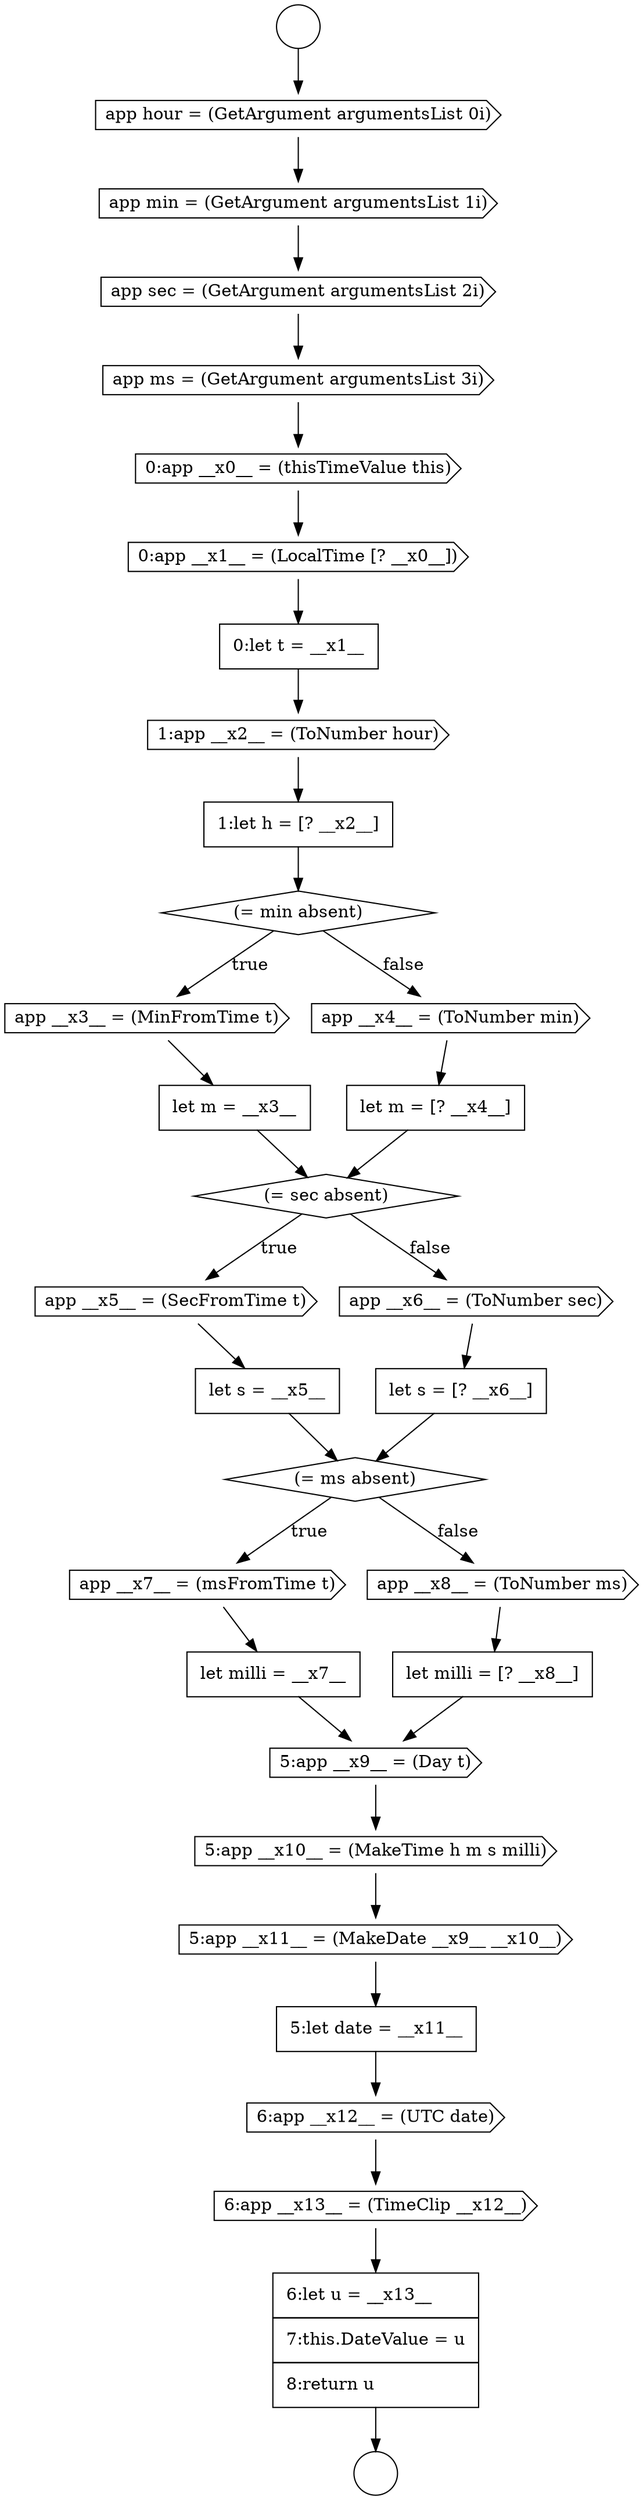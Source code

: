 digraph {
  node11445 [shape=none, margin=0, label=<<font color="black">
    <table border="0" cellborder="1" cellspacing="0" cellpadding="10">
      <tr><td align="left">let s = __x5__</td></tr>
    </table>
  </font>> color="black" fillcolor="white" style=filled]
  node11440 [shape=none, margin=0, label=<<font color="black">
    <table border="0" cellborder="1" cellspacing="0" cellpadding="10">
      <tr><td align="left">let m = __x3__</td></tr>
    </table>
  </font>> color="black" fillcolor="white" style=filled]
  node11453 [shape=cds, label=<<font color="black">5:app __x9__ = (Day t)</font>> color="black" fillcolor="white" style=filled]
  node11456 [shape=none, margin=0, label=<<font color="black">
    <table border="0" cellborder="1" cellspacing="0" cellpadding="10">
      <tr><td align="left">5:let date = __x11__</td></tr>
    </table>
  </font>> color="black" fillcolor="white" style=filled]
  node11439 [shape=cds, label=<<font color="black">app __x3__ = (MinFromTime t)</font>> color="black" fillcolor="white" style=filled]
  node11452 [shape=none, margin=0, label=<<font color="black">
    <table border="0" cellborder="1" cellspacing="0" cellpadding="10">
      <tr><td align="left">let milli = [? __x8__]</td></tr>
    </table>
  </font>> color="black" fillcolor="white" style=filled]
  node11435 [shape=none, margin=0, label=<<font color="black">
    <table border="0" cellborder="1" cellspacing="0" cellpadding="10">
      <tr><td align="left">0:let t = __x1__</td></tr>
    </table>
  </font>> color="black" fillcolor="white" style=filled]
  node11442 [shape=none, margin=0, label=<<font color="black">
    <table border="0" cellborder="1" cellspacing="0" cellpadding="10">
      <tr><td align="left">let m = [? __x4__]</td></tr>
    </table>
  </font>> color="black" fillcolor="white" style=filled]
  node11432 [shape=cds, label=<<font color="black">app ms = (GetArgument argumentsList 3i)</font>> color="black" fillcolor="white" style=filled]
  node11450 [shape=none, margin=0, label=<<font color="black">
    <table border="0" cellborder="1" cellspacing="0" cellpadding="10">
      <tr><td align="left">let milli = __x7__</td></tr>
    </table>
  </font>> color="black" fillcolor="white" style=filled]
  node11433 [shape=cds, label=<<font color="black">0:app __x0__ = (thisTimeValue this)</font>> color="black" fillcolor="white" style=filled]
  node11454 [shape=cds, label=<<font color="black">5:app __x10__ = (MakeTime h m s milli)</font>> color="black" fillcolor="white" style=filled]
  node11430 [shape=cds, label=<<font color="black">app min = (GetArgument argumentsList 1i)</font>> color="black" fillcolor="white" style=filled]
  node11444 [shape=cds, label=<<font color="black">app __x5__ = (SecFromTime t)</font>> color="black" fillcolor="white" style=filled]
  node11449 [shape=cds, label=<<font color="black">app __x7__ = (msFromTime t)</font>> color="black" fillcolor="white" style=filled]
  node11436 [shape=cds, label=<<font color="black">1:app __x2__ = (ToNumber hour)</font>> color="black" fillcolor="white" style=filled]
  node11431 [shape=cds, label=<<font color="black">app sec = (GetArgument argumentsList 2i)</font>> color="black" fillcolor="white" style=filled]
  node11448 [shape=diamond, label=<<font color="black">(= ms absent)</font>> color="black" fillcolor="white" style=filled]
  node11458 [shape=cds, label=<<font color="black">6:app __x13__ = (TimeClip __x12__)</font>> color="black" fillcolor="white" style=filled]
  node11441 [shape=cds, label=<<font color="black">app __x4__ = (ToNumber min)</font>> color="black" fillcolor="white" style=filled]
  node11446 [shape=cds, label=<<font color="black">app __x6__ = (ToNumber sec)</font>> color="black" fillcolor="white" style=filled]
  node11427 [shape=circle label=" " color="black" fillcolor="white" style=filled]
  node11459 [shape=none, margin=0, label=<<font color="black">
    <table border="0" cellborder="1" cellspacing="0" cellpadding="10">
      <tr><td align="left">6:let u = __x13__</td></tr>
      <tr><td align="left">7:this.DateValue = u</td></tr>
      <tr><td align="left">8:return u</td></tr>
    </table>
  </font>> color="black" fillcolor="white" style=filled]
  node11434 [shape=cds, label=<<font color="black">0:app __x1__ = (LocalTime [? __x0__])</font>> color="black" fillcolor="white" style=filled]
  node11455 [shape=cds, label=<<font color="black">5:app __x11__ = (MakeDate __x9__ __x10__)</font>> color="black" fillcolor="white" style=filled]
  node11451 [shape=cds, label=<<font color="black">app __x8__ = (ToNumber ms)</font>> color="black" fillcolor="white" style=filled]
  node11438 [shape=diamond, label=<<font color="black">(= min absent)</font>> color="black" fillcolor="white" style=filled]
  node11428 [shape=circle label=" " color="black" fillcolor="white" style=filled]
  node11443 [shape=diamond, label=<<font color="black">(= sec absent)</font>> color="black" fillcolor="white" style=filled]
  node11429 [shape=cds, label=<<font color="black">app hour = (GetArgument argumentsList 0i)</font>> color="black" fillcolor="white" style=filled]
  node11447 [shape=none, margin=0, label=<<font color="black">
    <table border="0" cellborder="1" cellspacing="0" cellpadding="10">
      <tr><td align="left">let s = [? __x6__]</td></tr>
    </table>
  </font>> color="black" fillcolor="white" style=filled]
  node11437 [shape=none, margin=0, label=<<font color="black">
    <table border="0" cellborder="1" cellspacing="0" cellpadding="10">
      <tr><td align="left">1:let h = [? __x2__]</td></tr>
    </table>
  </font>> color="black" fillcolor="white" style=filled]
  node11457 [shape=cds, label=<<font color="black">6:app __x12__ = (UTC date)</font>> color="black" fillcolor="white" style=filled]
  node11441 -> node11442 [ color="black"]
  node11437 -> node11438 [ color="black"]
  node11443 -> node11444 [label=<<font color="black">true</font>> color="black"]
  node11443 -> node11446 [label=<<font color="black">false</font>> color="black"]
  node11444 -> node11445 [ color="black"]
  node11455 -> node11456 [ color="black"]
  node11442 -> node11443 [ color="black"]
  node11453 -> node11454 [ color="black"]
  node11450 -> node11453 [ color="black"]
  node11439 -> node11440 [ color="black"]
  node11440 -> node11443 [ color="black"]
  node11431 -> node11432 [ color="black"]
  node11458 -> node11459 [ color="black"]
  node11449 -> node11450 [ color="black"]
  node11438 -> node11439 [label=<<font color="black">true</font>> color="black"]
  node11438 -> node11441 [label=<<font color="black">false</font>> color="black"]
  node11432 -> node11433 [ color="black"]
  node11433 -> node11434 [ color="black"]
  node11434 -> node11435 [ color="black"]
  node11451 -> node11452 [ color="black"]
  node11454 -> node11455 [ color="black"]
  node11427 -> node11429 [ color="black"]
  node11459 -> node11428 [ color="black"]
  node11435 -> node11436 [ color="black"]
  node11448 -> node11449 [label=<<font color="black">true</font>> color="black"]
  node11448 -> node11451 [label=<<font color="black">false</font>> color="black"]
  node11447 -> node11448 [ color="black"]
  node11452 -> node11453 [ color="black"]
  node11446 -> node11447 [ color="black"]
  node11457 -> node11458 [ color="black"]
  node11436 -> node11437 [ color="black"]
  node11456 -> node11457 [ color="black"]
  node11430 -> node11431 [ color="black"]
  node11429 -> node11430 [ color="black"]
  node11445 -> node11448 [ color="black"]
}

